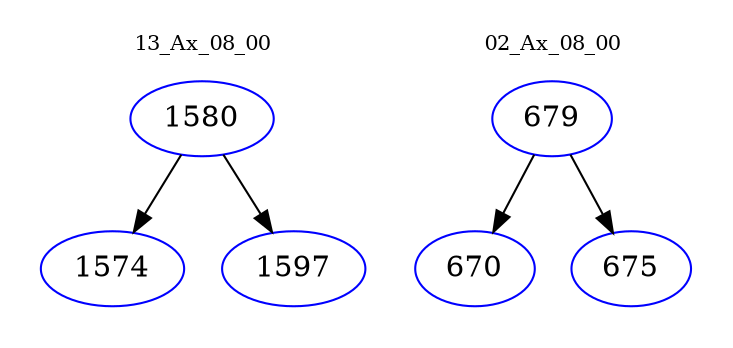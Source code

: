 digraph{
subgraph cluster_0 {
color = white
label = "13_Ax_08_00";
fontsize=10;
T0_1580 [label="1580", color="blue"]
T0_1580 -> T0_1574 [color="black"]
T0_1574 [label="1574", color="blue"]
T0_1580 -> T0_1597 [color="black"]
T0_1597 [label="1597", color="blue"]
}
subgraph cluster_1 {
color = white
label = "02_Ax_08_00";
fontsize=10;
T1_679 [label="679", color="blue"]
T1_679 -> T1_670 [color="black"]
T1_670 [label="670", color="blue"]
T1_679 -> T1_675 [color="black"]
T1_675 [label="675", color="blue"]
}
}
